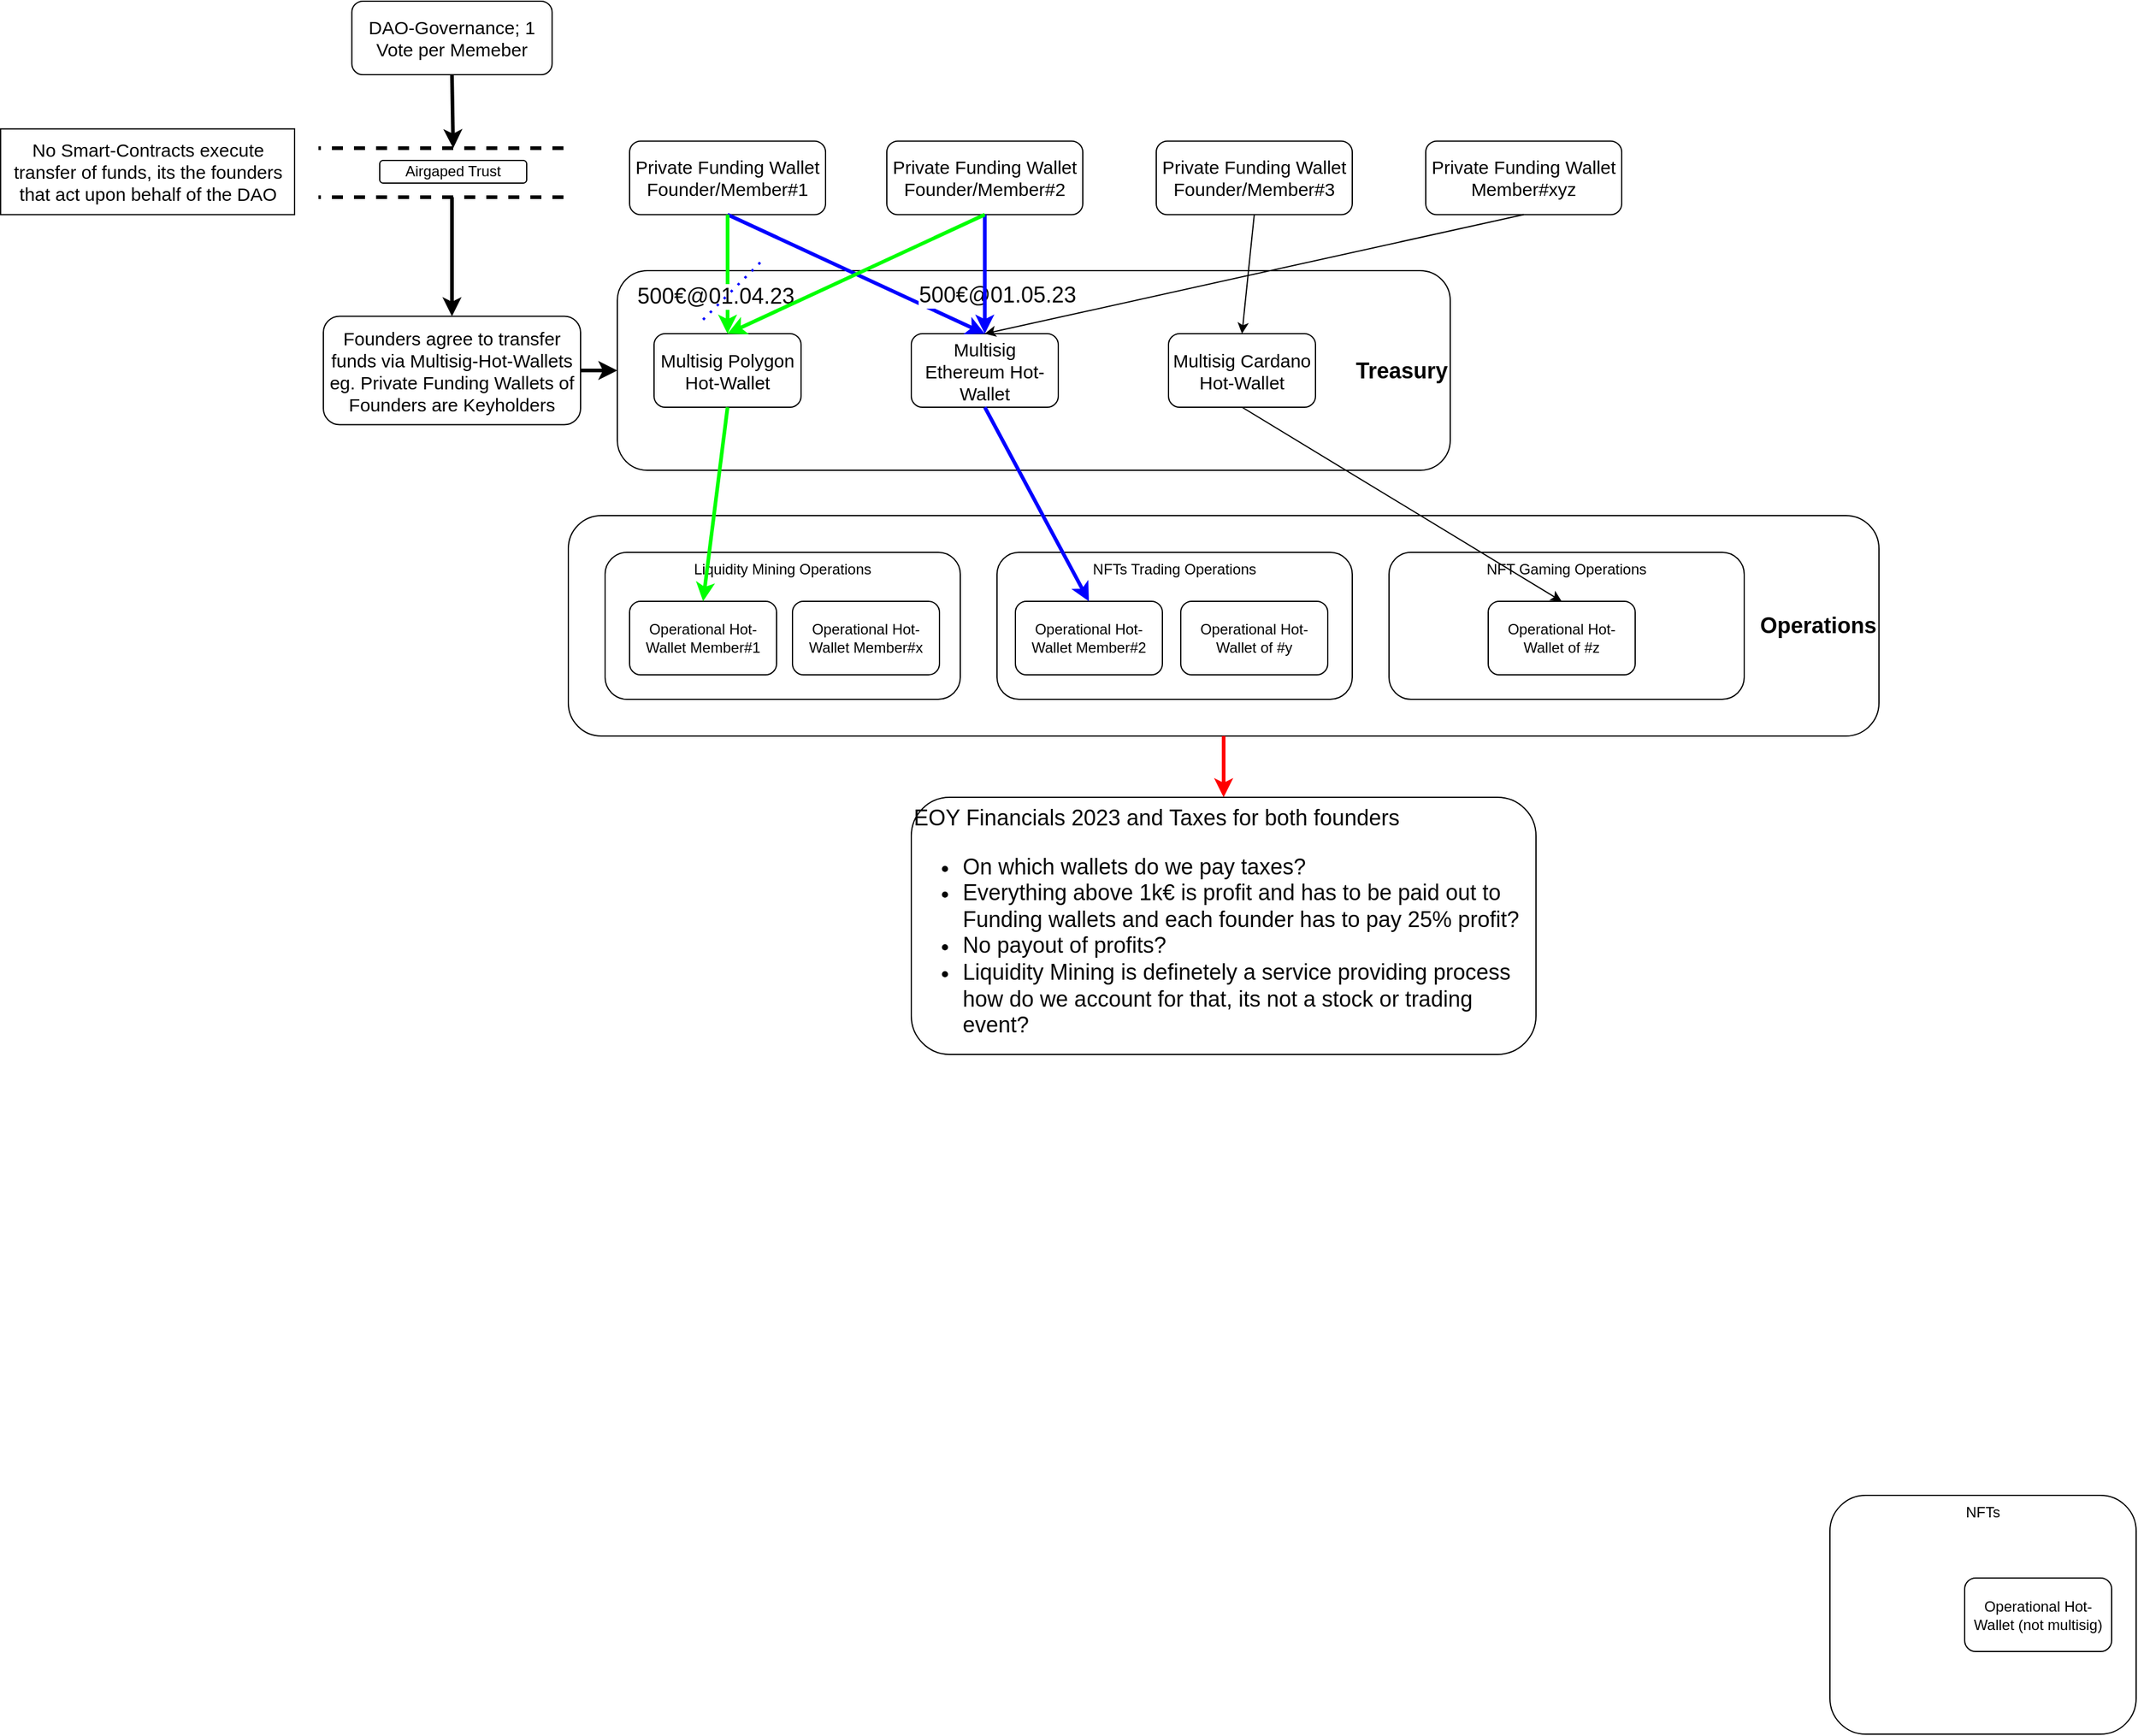 <mxfile version="20.8.10" type="device"><diagram name="Seite-1" id="reXOlka0RR7HOdJJbHTf"><mxGraphModel dx="2307" dy="877" grid="1" gridSize="10" guides="1" tooltips="1" connect="1" arrows="1" fold="1" page="1" pageScale="1" pageWidth="827" pageHeight="1169" math="0" shadow="0"><root><mxCell id="0"/><mxCell id="1" parent="0"/><mxCell id="ksUGWsf0ZPR4c5a9Apki-6" value="&lt;div style=&quot;&quot;&gt;&lt;b&gt;&lt;font style=&quot;font-size: 18px;&quot;&gt;Treasury&lt;/font&gt;&lt;/b&gt;&lt;/div&gt;" style="rounded=1;whiteSpace=wrap;html=1;align=right;" parent="1" vertex="1"><mxGeometry x="160" y="320" width="680" height="163" as="geometry"/></mxCell><mxCell id="ksUGWsf0ZPR4c5a9Apki-1" value="Private Funding Wallet Founder/Member#1" style="rounded=1;whiteSpace=wrap;html=1;fontSize=15;" parent="1" vertex="1"><mxGeometry x="170" y="214.25" width="160" height="60" as="geometry"/></mxCell><mxCell id="ksUGWsf0ZPR4c5a9Apki-2" value="Private Funding Wallet Founder/Member#2" style="rounded=1;whiteSpace=wrap;html=1;fontSize=15;" parent="1" vertex="1"><mxGeometry x="380" y="214.25" width="160" height="60" as="geometry"/></mxCell><mxCell id="ksUGWsf0ZPR4c5a9Apki-3" value="Multisig Ethereum Hot-Wallet" style="rounded=1;whiteSpace=wrap;html=1;fontSize=15;" parent="1" vertex="1"><mxGeometry x="400" y="371.5" width="120" height="60" as="geometry"/></mxCell><mxCell id="ksUGWsf0ZPR4c5a9Apki-4" value="Multisig Polygon Hot-Wallet" style="rounded=1;whiteSpace=wrap;html=1;fontSize=15;" parent="1" vertex="1"><mxGeometry x="190" y="371.5" width="120" height="60" as="geometry"/></mxCell><mxCell id="ksUGWsf0ZPR4c5a9Apki-5" value="Multisig Cardano Hot-Wallet" style="rounded=1;whiteSpace=wrap;html=1;fontSize=15;" parent="1" vertex="1"><mxGeometry x="610" y="371.5" width="120" height="60" as="geometry"/></mxCell><mxCell id="ksUGWsf0ZPR4c5a9Apki-8" value="" style="endArrow=classic;startArrow=none;html=1;rounded=0;entryX=0.5;entryY=0;entryDx=0;entryDy=0;exitX=0.5;exitY=1;exitDx=0;exitDy=0;strokeColor=#0000FF;strokeWidth=3;startFill=0;" parent="1" source="ksUGWsf0ZPR4c5a9Apki-1" target="ksUGWsf0ZPR4c5a9Apki-3" edge="1"><mxGeometry width="50" height="50" relative="1" as="geometry"><mxPoint x="390" y="360" as="sourcePoint"/><mxPoint x="440" y="310" as="targetPoint"/></mxGeometry></mxCell><mxCell id="ksUGWsf0ZPR4c5a9Apki-41" value="500€@01.05.23" style="edgeLabel;html=1;align=center;verticalAlign=middle;resizable=0;points=[];fontSize=18;fontColor=#050505;" parent="ksUGWsf0ZPR4c5a9Apki-8" vertex="1" connectable="0"><mxGeometry x="-0.202" y="1" relative="1" as="geometry"><mxPoint x="135" y="28" as="offset"/></mxGeometry></mxCell><mxCell id="ksUGWsf0ZPR4c5a9Apki-9" value="" style="endArrow=classic;startArrow=none;html=1;rounded=0;entryX=0.5;entryY=0;entryDx=0;entryDy=0;exitX=0.5;exitY=1;exitDx=0;exitDy=0;fontColor=#050505;strokeColor=#00FF00;strokeWidth=3;startFill=0;" parent="1" source="ksUGWsf0ZPR4c5a9Apki-1" target="ksUGWsf0ZPR4c5a9Apki-4" edge="1"><mxGeometry width="50" height="50" relative="1" as="geometry"><mxPoint x="170" y="200" as="sourcePoint"/><mxPoint x="250" y="200" as="targetPoint"/></mxGeometry></mxCell><mxCell id="ksUGWsf0ZPR4c5a9Apki-38" value="500€@01.04.23" style="edgeLabel;html=1;align=center;verticalAlign=middle;resizable=0;points=[];fontSize=18;fontColor=#050505;" parent="ksUGWsf0ZPR4c5a9Apki-9" vertex="1" connectable="0"><mxGeometry x="-0.373" relative="1" as="geometry"><mxPoint x="-10" y="36" as="offset"/></mxGeometry></mxCell><mxCell id="ksUGWsf0ZPR4c5a9Apki-11" value="" style="endArrow=classic;startArrow=none;html=1;rounded=0;entryX=0.5;entryY=0;entryDx=0;entryDy=0;exitX=0.5;exitY=1;exitDx=0;exitDy=0;strokeColor=#0000FF;strokeWidth=3;startFill=0;" parent="1" source="ksUGWsf0ZPR4c5a9Apki-2" target="ksUGWsf0ZPR4c5a9Apki-3" edge="1"><mxGeometry width="50" height="50" relative="1" as="geometry"><mxPoint x="190" y="220" as="sourcePoint"/><mxPoint x="270" y="220" as="targetPoint"/></mxGeometry></mxCell><mxCell id="ksUGWsf0ZPR4c5a9Apki-12" value="" style="endArrow=classic;startArrow=none;html=1;rounded=0;entryX=0.5;entryY=0;entryDx=0;entryDy=0;exitX=0.5;exitY=1;exitDx=0;exitDy=0;strokeColor=#00FF00;strokeWidth=3;startFill=0;" parent="1" source="ksUGWsf0ZPR4c5a9Apki-2" target="ksUGWsf0ZPR4c5a9Apki-4" edge="1"><mxGeometry width="50" height="50" relative="1" as="geometry"><mxPoint x="200" y="230" as="sourcePoint"/><mxPoint x="280" y="230" as="targetPoint"/></mxGeometry></mxCell><mxCell id="ksUGWsf0ZPR4c5a9Apki-21" value="&lt;div style=&quot;&quot;&gt;&lt;b&gt;&lt;font style=&quot;font-size: 18px;&quot;&gt;Operations&lt;/font&gt;&lt;/b&gt;&lt;/div&gt;" style="rounded=1;whiteSpace=wrap;html=1;align=right;" parent="1" vertex="1"><mxGeometry x="120" y="520" width="1070" height="180" as="geometry"/></mxCell><mxCell id="ksUGWsf0ZPR4c5a9Apki-17" value="Liquidity Mining Operations" style="rounded=1;whiteSpace=wrap;html=1;align=center;verticalAlign=top;" parent="1" vertex="1"><mxGeometry x="150" y="550" width="290" height="120" as="geometry"/></mxCell><mxCell id="ksUGWsf0ZPR4c5a9Apki-16" value="NFTs" style="rounded=1;whiteSpace=wrap;html=1;align=center;verticalAlign=top;" parent="1" vertex="1"><mxGeometry x="1150" y="1320" width="250" height="195" as="geometry"/></mxCell><mxCell id="ksUGWsf0ZPR4c5a9Apki-19" value="" style="endArrow=classic;html=1;rounded=0;entryX=0;entryY=0.5;entryDx=0;entryDy=0;exitX=1;exitY=0.5;exitDx=0;exitDy=0;strokeWidth=3;" parent="1" source="ksUGWsf0ZPR4c5a9Apki-20" target="ksUGWsf0ZPR4c5a9Apki-6" edge="1"><mxGeometry width="50" height="50" relative="1" as="geometry"><mxPoint x="300" y="580" as="sourcePoint"/><mxPoint x="440" y="300" as="targetPoint"/></mxGeometry></mxCell><mxCell id="ksUGWsf0ZPR4c5a9Apki-20" value="Founders agree to transfer funds via Multisig-Hot-Wallets eg. Private Funding Wallets of Founders are Keyholders" style="rounded=1;whiteSpace=wrap;html=1;fontSize=15;" parent="1" vertex="1"><mxGeometry x="-80" y="357.25" width="210" height="88.5" as="geometry"/></mxCell><mxCell id="ksUGWsf0ZPR4c5a9Apki-22" value="Operational Hot-Wallet Member#1" style="rounded=1;whiteSpace=wrap;html=1;" parent="1" vertex="1"><mxGeometry x="170" y="590" width="120" height="60" as="geometry"/></mxCell><mxCell id="ksUGWsf0ZPR4c5a9Apki-23" value="" style="endArrow=classic;startArrow=none;html=1;rounded=0;entryX=0.5;entryY=0;entryDx=0;entryDy=0;exitX=0.5;exitY=1;exitDx=0;exitDy=0;strokeWidth=3;strokeColor=#00FF00;startFill=0;" parent="1" source="ksUGWsf0ZPR4c5a9Apki-4" target="ksUGWsf0ZPR4c5a9Apki-22" edge="1"><mxGeometry width="50" height="50" relative="1" as="geometry"><mxPoint x="330.0" y="260" as="sourcePoint"/><mxPoint x="300.0" y="370" as="targetPoint"/></mxGeometry></mxCell><mxCell id="ksUGWsf0ZPR4c5a9Apki-24" value="Operational Hot-Wallet (not multisig)" style="rounded=1;whiteSpace=wrap;html=1;" parent="1" vertex="1"><mxGeometry x="1260" y="1387.5" width="120" height="60" as="geometry"/></mxCell><mxCell id="ksUGWsf0ZPR4c5a9Apki-28" value="NFTs Trading Operations" style="rounded=1;whiteSpace=wrap;html=1;align=center;verticalAlign=top;" parent="1" vertex="1"><mxGeometry x="470" y="550" width="290" height="120" as="geometry"/></mxCell><mxCell id="ksUGWsf0ZPR4c5a9Apki-29" value="Operational Hot-Wallet Member#2" style="rounded=1;whiteSpace=wrap;html=1;" parent="1" vertex="1"><mxGeometry x="485" y="590" width="120" height="60" as="geometry"/></mxCell><mxCell id="ksUGWsf0ZPR4c5a9Apki-30" value="" style="endArrow=classic;startArrow=none;html=1;rounded=0;entryX=0.5;entryY=0;entryDx=0;entryDy=0;exitX=0.5;exitY=1;exitDx=0;exitDy=0;strokeWidth=3;strokeColor=#0000FF;startFill=0;" parent="1" source="ksUGWsf0ZPR4c5a9Apki-3" target="ksUGWsf0ZPR4c5a9Apki-29" edge="1"><mxGeometry width="50" height="50" relative="1" as="geometry"><mxPoint x="640" y="430" as="sourcePoint"/><mxPoint x="290.0" y="610" as="targetPoint"/></mxGeometry></mxCell><mxCell id="ksUGWsf0ZPR4c5a9Apki-31" value="Operational Hot-Wallet of #y" style="rounded=1;whiteSpace=wrap;html=1;" parent="1" vertex="1"><mxGeometry x="620" y="590" width="120" height="60" as="geometry"/></mxCell><mxCell id="ksUGWsf0ZPR4c5a9Apki-33" value="EOY Financials 2023 and Taxes for both founders&lt;br&gt;&lt;ul&gt;&lt;li&gt;On which wallets do we pay taxes?&lt;/li&gt;&lt;li&gt;Everything above 1k€ is profit and has to be paid out to Funding wallets and each founder has to pay 25% profit?&lt;/li&gt;&lt;li&gt;No payout of profits?&lt;/li&gt;&lt;li&gt;Liquidity Mining is definetely a service providing process how do we account for that, its not a stock or trading event?&lt;/li&gt;&lt;/ul&gt;" style="rounded=1;whiteSpace=wrap;html=1;fontSize=18;fontColor=#050505;verticalAlign=top;align=left;" parent="1" vertex="1"><mxGeometry x="400" y="750" width="510" height="210" as="geometry"/></mxCell><mxCell id="ksUGWsf0ZPR4c5a9Apki-34" value="" style="endArrow=none;startArrow=classic;html=1;rounded=0;strokeWidth=3;strokeColor=#FF0000;endFill=0;exitX=0.5;exitY=0;exitDx=0;exitDy=0;entryX=0.5;entryY=1;entryDx=0;entryDy=0;" parent="1" source="ksUGWsf0ZPR4c5a9Apki-33" target="ksUGWsf0ZPR4c5a9Apki-21" edge="1"><mxGeometry width="50" height="50" relative="1" as="geometry"><mxPoint x="550" y="730" as="sourcePoint"/><mxPoint x="860" y="610" as="targetPoint"/></mxGeometry></mxCell><mxCell id="ksUGWsf0ZPR4c5a9Apki-43" value="DAO-Governance; 1 Vote per Memeber" style="rounded=1;whiteSpace=wrap;html=1;fontSize=15;fontColor=#050505;" parent="1" vertex="1"><mxGeometry x="-56.75" y="100" width="163.5" height="60" as="geometry"/></mxCell><mxCell id="ksUGWsf0ZPR4c5a9Apki-47" value="" style="endArrow=none;dashed=1;html=1;rounded=0;strokeColor=#000000;strokeWidth=3;fontSize=18;fontColor=#050505;" parent="1" edge="1"><mxGeometry width="50" height="50" relative="1" as="geometry"><mxPoint x="116" y="260" as="sourcePoint"/><mxPoint x="-84" y="260" as="targetPoint"/></mxGeometry></mxCell><mxCell id="ksUGWsf0ZPR4c5a9Apki-48" value="" style="endArrow=none;dashed=1;html=1;rounded=0;strokeColor=#000000;strokeWidth=3;fontSize=18;fontColor=#050505;" parent="1" edge="1"><mxGeometry width="50" height="50" relative="1" as="geometry"><mxPoint x="116" y="220" as="sourcePoint"/><mxPoint x="-84" y="220" as="targetPoint"/></mxGeometry></mxCell><mxCell id="ksUGWsf0ZPR4c5a9Apki-50" value="" style="endArrow=classic;html=1;rounded=0;strokeColor=#000000;strokeWidth=3;fontSize=18;fontColor=#050505;exitX=0.5;exitY=1;exitDx=0;exitDy=0;" parent="1" source="ksUGWsf0ZPR4c5a9Apki-43" edge="1"><mxGeometry width="50" height="50" relative="1" as="geometry"><mxPoint x="406" y="70" as="sourcePoint"/><mxPoint x="26" y="220" as="targetPoint"/></mxGeometry></mxCell><mxCell id="ksUGWsf0ZPR4c5a9Apki-51" value="" style="endArrow=none;dashed=1;html=1;dashPattern=1 3;strokeWidth=2;rounded=0;strokeColor=#0000FF;fontSize=18;fontColor=#050505;" parent="1" edge="1"><mxGeometry width="50" height="50" relative="1" as="geometry"><mxPoint x="230" y="360" as="sourcePoint"/><mxPoint x="280" y="310" as="targetPoint"/></mxGeometry></mxCell><mxCell id="ksUGWsf0ZPR4c5a9Apki-53" value="Airgaped Trust" style="rounded=1;whiteSpace=wrap;html=1;" parent="1" vertex="1"><mxGeometry x="-34" y="230" width="120" height="18.5" as="geometry"/></mxCell><mxCell id="yzgCBwjG9V1qT73Nef4H-2" value="No Smart-Contracts execute transfer of funds, its the founders that act upon behalf of the DAO" style="rounded=0;whiteSpace=wrap;html=1;fontSize=15;" parent="1" vertex="1"><mxGeometry x="-343.5" y="204.25" width="240" height="70" as="geometry"/></mxCell><mxCell id="yzgCBwjG9V1qT73Nef4H-3" value="" style="endArrow=classic;html=1;rounded=0;strokeColor=#000000;strokeWidth=3;fontSize=18;fontColor=#050505;entryX=0.5;entryY=0;entryDx=0;entryDy=0;" parent="1" target="ksUGWsf0ZPR4c5a9Apki-20" edge="1"><mxGeometry width="50" height="50" relative="1" as="geometry"><mxPoint x="25" y="260" as="sourcePoint"/><mxPoint x="36" y="230" as="targetPoint"/></mxGeometry></mxCell><mxCell id="yzgCBwjG9V1qT73Nef4H-4" value="Private Funding Wallet Founder/Member#3" style="rounded=1;whiteSpace=wrap;html=1;fontSize=15;" parent="1" vertex="1"><mxGeometry x="600" y="214.25" width="160" height="60" as="geometry"/></mxCell><mxCell id="yzgCBwjG9V1qT73Nef4H-5" value="Private Funding Wallet Member#xyz" style="rounded=1;whiteSpace=wrap;html=1;fontSize=15;" parent="1" vertex="1"><mxGeometry x="820" y="214.25" width="160" height="60" as="geometry"/></mxCell><mxCell id="yzgCBwjG9V1qT73Nef4H-6" value="Operational Hot-Wallet Member#x" style="rounded=1;whiteSpace=wrap;html=1;" parent="1" vertex="1"><mxGeometry x="303" y="590" width="120" height="60" as="geometry"/></mxCell><mxCell id="yzgCBwjG9V1qT73Nef4H-7" value="NFT Gaming Operations" style="rounded=1;whiteSpace=wrap;html=1;align=center;verticalAlign=top;" parent="1" vertex="1"><mxGeometry x="790" y="550" width="290" height="120" as="geometry"/></mxCell><mxCell id="yzgCBwjG9V1qT73Nef4H-8" value="Operational Hot-Wallet of #z" style="rounded=1;whiteSpace=wrap;html=1;" parent="1" vertex="1"><mxGeometry x="871" y="590" width="120" height="60" as="geometry"/></mxCell><mxCell id="yzgCBwjG9V1qT73Nef4H-9" value="" style="endArrow=classic;html=1;rounded=0;strokeColor=#000000;strokeWidth=1;fontSize=18;fontColor=#050505;entryX=0.5;entryY=0;entryDx=0;entryDy=0;exitX=0.5;exitY=1;exitDx=0;exitDy=0;" parent="1" source="yzgCBwjG9V1qT73Nef4H-4" target="ksUGWsf0ZPR4c5a9Apki-5" edge="1"><mxGeometry width="50" height="50" relative="1" as="geometry"><mxPoint x="35" y="270" as="sourcePoint"/><mxPoint x="35" y="367.25" as="targetPoint"/></mxGeometry></mxCell><mxCell id="yzgCBwjG9V1qT73Nef4H-10" value="" style="endArrow=classic;html=1;rounded=0;strokeColor=#000000;strokeWidth=1;fontSize=18;fontColor=#050505;entryX=0.5;entryY=0;entryDx=0;entryDy=0;exitX=0.5;exitY=1;exitDx=0;exitDy=0;" parent="1" source="yzgCBwjG9V1qT73Nef4H-5" target="ksUGWsf0ZPR4c5a9Apki-3" edge="1"><mxGeometry width="50" height="50" relative="1" as="geometry"><mxPoint x="45" y="280" as="sourcePoint"/><mxPoint x="45" y="377.25" as="targetPoint"/></mxGeometry></mxCell><mxCell id="yzgCBwjG9V1qT73Nef4H-11" value="" style="endArrow=classic;html=1;rounded=0;strokeColor=#000000;strokeWidth=1;fontSize=18;fontColor=#050505;entryX=0.5;entryY=0;entryDx=0;entryDy=0;exitX=0.5;exitY=1;exitDx=0;exitDy=0;" parent="1" source="ksUGWsf0ZPR4c5a9Apki-5" target="yzgCBwjG9V1qT73Nef4H-8" edge="1"><mxGeometry width="50" height="50" relative="1" as="geometry"><mxPoint x="55" y="270" as="sourcePoint"/><mxPoint x="55" y="367.25" as="targetPoint"/></mxGeometry></mxCell></root></mxGraphModel></diagram></mxfile>